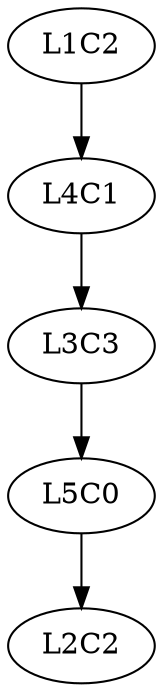// Cola
digraph {
	<ListasEnlazadas.nodoCola.NodoElaboracion object at 0x000002109F050AD0> [label=L1C2]
	<ListasEnlazadas.nodoCola.NodoElaboracion object at 0x000002109F050AD0> -> <ListasEnlazadas.nodoCola.NodoElaboracion object at 0x000002109F050B00>
	<ListasEnlazadas.nodoCola.NodoElaboracion object at 0x000002109F050B00> [label=L4C1]
	<ListasEnlazadas.nodoCola.NodoElaboracion object at 0x000002109F050B00> -> <ListasEnlazadas.nodoCola.NodoElaboracion object at 0x000002109F050B30>
	<ListasEnlazadas.nodoCola.NodoElaboracion object at 0x000002109F050B30> [label=L3C3]
	<ListasEnlazadas.nodoCola.NodoElaboracion object at 0x000002109F050B30> -> <ListasEnlazadas.nodoCola.NodoElaboracion object at 0x000002109F050B60>
	<ListasEnlazadas.nodoCola.NodoElaboracion object at 0x000002109F050B60> [label=L5C0]
	<ListasEnlazadas.nodoCola.NodoElaboracion object at 0x000002109F050B60> -> <ListasEnlazadas.nodoCola.NodoElaboracion object at 0x000002109F050B90>
	<ListasEnlazadas.nodoCola.NodoElaboracion object at 0x000002109F050B90> [label=L2C2]
}
